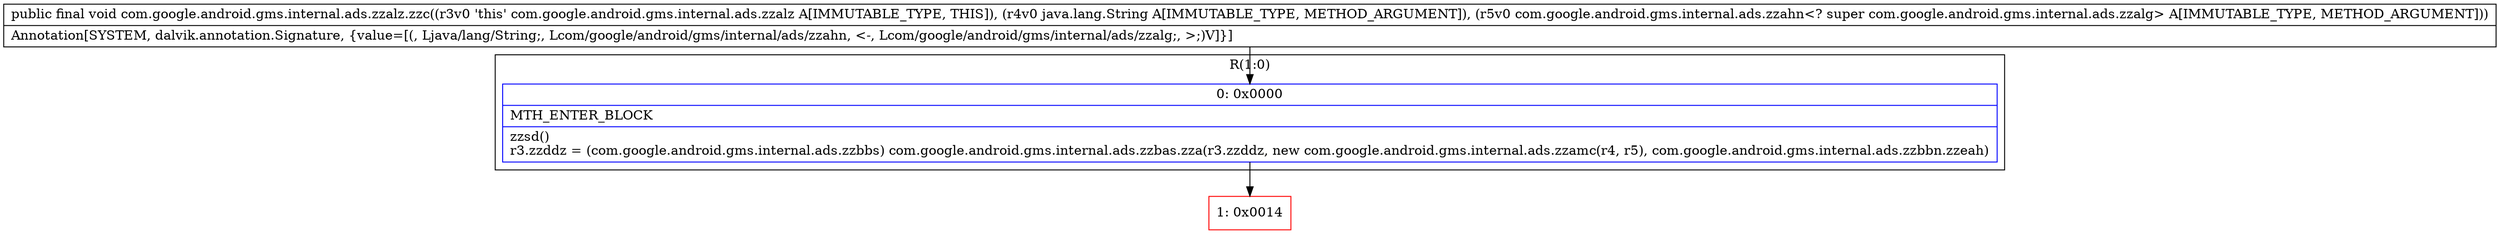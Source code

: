 digraph "CFG forcom.google.android.gms.internal.ads.zzalz.zzc(Ljava\/lang\/String;Lcom\/google\/android\/gms\/internal\/ads\/zzahn;)V" {
subgraph cluster_Region_1887429959 {
label = "R(1:0)";
node [shape=record,color=blue];
Node_0 [shape=record,label="{0\:\ 0x0000|MTH_ENTER_BLOCK\l|zzsd()\lr3.zzddz = (com.google.android.gms.internal.ads.zzbbs) com.google.android.gms.internal.ads.zzbas.zza(r3.zzddz, new com.google.android.gms.internal.ads.zzamc(r4, r5), com.google.android.gms.internal.ads.zzbbn.zzeah)\l}"];
}
Node_1 [shape=record,color=red,label="{1\:\ 0x0014}"];
MethodNode[shape=record,label="{public final void com.google.android.gms.internal.ads.zzalz.zzc((r3v0 'this' com.google.android.gms.internal.ads.zzalz A[IMMUTABLE_TYPE, THIS]), (r4v0 java.lang.String A[IMMUTABLE_TYPE, METHOD_ARGUMENT]), (r5v0 com.google.android.gms.internal.ads.zzahn\<? super com.google.android.gms.internal.ads.zzalg\> A[IMMUTABLE_TYPE, METHOD_ARGUMENT]))  | Annotation[SYSTEM, dalvik.annotation.Signature, \{value=[(, Ljava\/lang\/String;, Lcom\/google\/android\/gms\/internal\/ads\/zzahn, \<\-, Lcom\/google\/android\/gms\/internal\/ads\/zzalg;, \>;)V]\}]\l}"];
MethodNode -> Node_0;
Node_0 -> Node_1;
}

